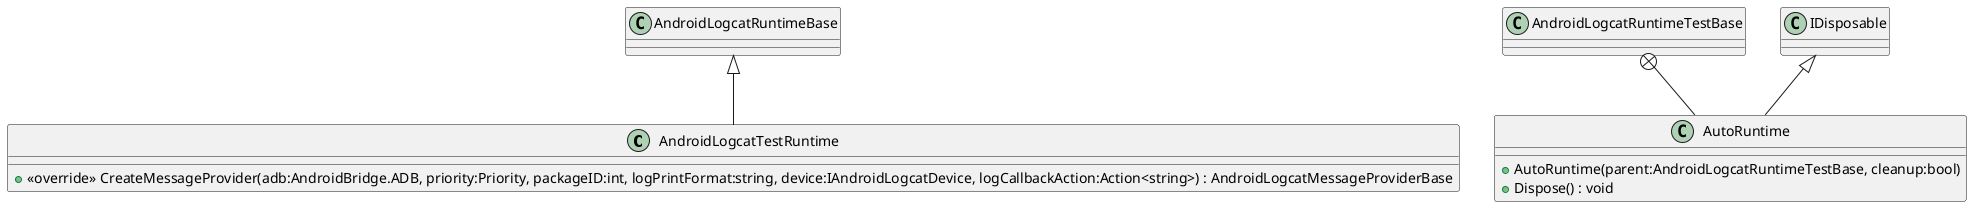 @startuml
class AndroidLogcatTestRuntime {
    + <<override>> CreateMessageProvider(adb:AndroidBridge.ADB, priority:Priority, packageID:int, logPrintFormat:string, device:IAndroidLogcatDevice, logCallbackAction:Action<string>) : AndroidLogcatMessageProviderBase
}
class AndroidLogcatRuntimeTestBase {
}
class AutoRuntime {
    + AutoRuntime(parent:AndroidLogcatRuntimeTestBase, cleanup:bool)
    + Dispose() : void
}
AndroidLogcatRuntimeBase <|-- AndroidLogcatTestRuntime
AndroidLogcatRuntimeTestBase +-- AutoRuntime
IDisposable <|-- AutoRuntime
@enduml
